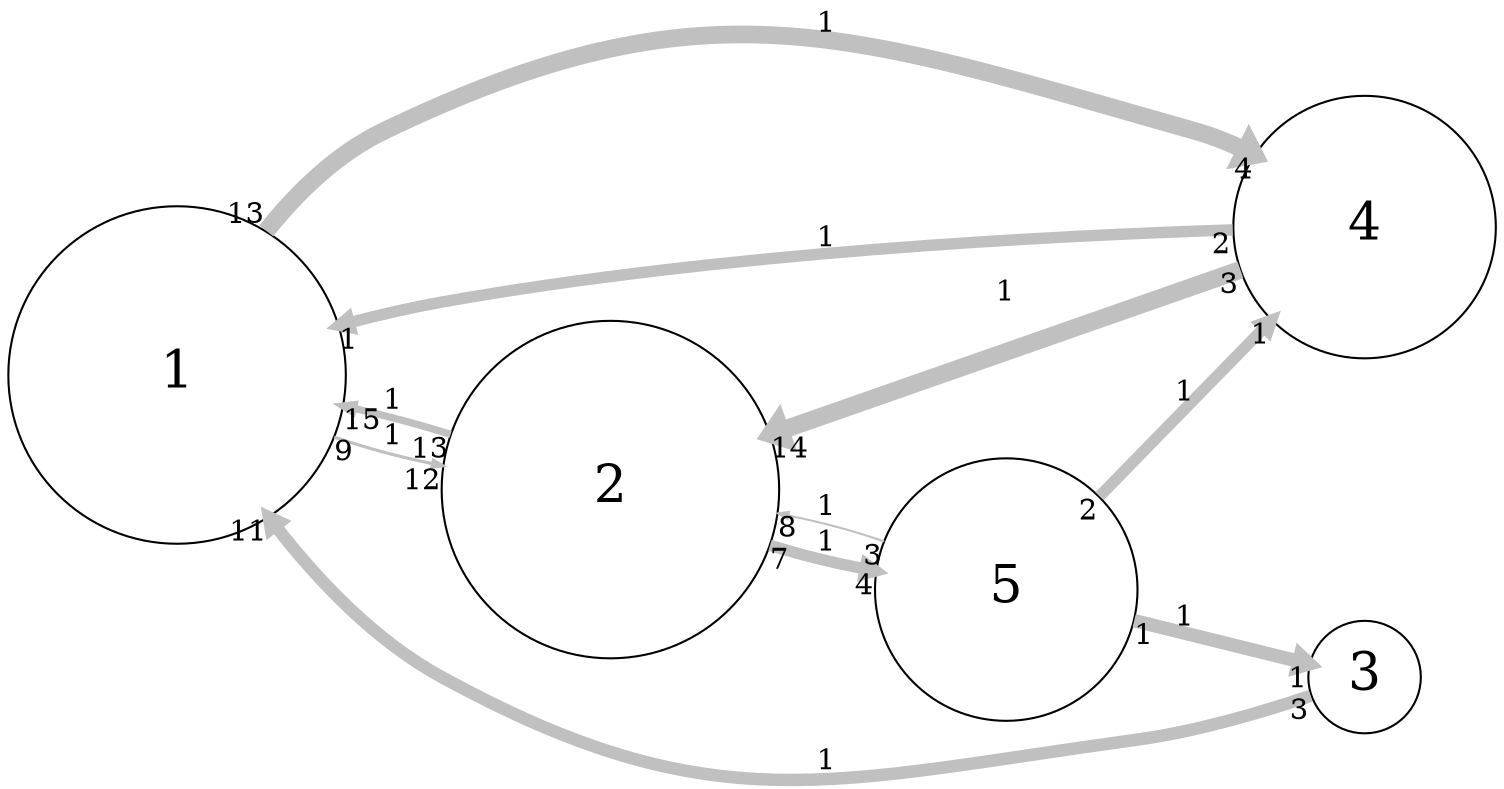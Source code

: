 digraph "" {
	graph [bb="0,0,704.25,369.64",
		overlap=false,
		rankdir=LR,
		ratio=0.5,
		scale=1,
		splines=spline
	];
	node [fontsize=25,
		label="\N",
		shape=circle
	];
	edge [arrowsize=0.5,
		splines=true
	];
	0	[height=2.25,
		label=1,
		pos="81.25,203.14",
		width=2.25];
	1	[height=2.25,
		label=2,
		pos="285.25,148.14",
		width=2.25];
	0 -> 1	[key=0,
		capacity=1,
		color=grey,
		from_pd=8,
		head_lp="197.9,150.61",
		headlabel=12,
		label=1,
		lp="183.25,172.39",
		penwidth=1.5,
		pos="e,204.65,158.86 156.3,172 164.18,169.27 172.14,166.75 179.88,164.64 185.6,163.08 191.54,161.65 197.56,160.34",
		pt=18,
		tail_lp="159.68,163.75",
		taillabel=9,
		to_pd=11];
	3	[height=1.75,
		label=4,
		pos="641.25,266.14",
		width=1.75];
	0 -> 3	[key=0,
		capacity=1,
		color=grey,
		from_pd=12,
		head_lp="584.43,308.54",
		headlabel=4,
		label=1,
		lp="388.25,361.39",
		penwidth=8.5,
		pos="e,587.81,300.29 127.64,270.08 142.27,286.43 159.93,301.87 179.88,311.14 333.34,382.45 397.9,357.56 560.62,311.14 566.06,309.59 571.53,\
307.6 576.92,305.32",
		pt=4,
		tail_lp="134.39,278.33",
		taillabel=13,
		to_pd=3];
	1 -> 0	[key=0,
		capacity=1,
		color=grey,
		from_pd=12,
		head_lp="167.89,195.8",
		headlabel=15,
		label=1,
		lp="183.25,190.39",
		penwidth=3.5,
		pos="e,161.14,187.55 208.31,174.78 201.01,177.04 193.7,179.21 186.62,181.14 181.49,182.54 176.19,183.91 170.83,185.23",
		pt=14,
		tail_lp="201.56,166.53",
		taillabel=13,
		to_pd=14];
	4	[height=1.75,
		label=5,
		pos="472.25,100.14",
		width=1.75];
	1 -> 4	[key=0,
		capacity=1,
		color=grey,
		from_pd=6,
		head_lp="406.24,115.75",
		headlabel=4,
		label=1,
		lp="388.25,121.39",
		penwidth=5.5,
		pos="e,409.61,107.5 361.42,119.33 369.28,116.85 377.19,114.56 384.88,112.64 389.34,111.53 393.96,110.5 398.64,109.56",
		pt=10,
		tail_lp="364.8,127.58",
		taillabel=7,
		to_pd=3];
	3 -> 0	[key=0,
		capacity=1,
		color=grey,
		from_pd=1,
		head_lp="162.16,219.56",
		headlabel=1,
		label=1,
		lp="388.25,267.39",
		penwidth=5.5,
		pos="e,158.79,227.81 578.02,266.33 492.98,265.65 335.97,260.99 204.25,238.14 192.98,236.19 181.26,233.58 169.75,230.68",
		pt=10,
		tail_lp="574.65,258.08",
		taillabel=2,
		to_pd=0];
	3 -> 1	[key=0,
		capacity=1,
		color=grey,
		from_pd=2,
		head_lp="369.38,181.85",
		headlabel=14,
		label=1,
		lp="472.25,238.39",
		penwidth=8.5,
		pos="e,362.63,173.6 580.97,246.38 524.4,227.52 438.5,198.89 374,177.39",
		pt=4,
		tail_lp="577.59,238.13",
		taillabel=3,
		to_pd=13];
	4 -> 1	[key=0,
		capacity=1,
		color=grey,
		from_pd=2,
		head_lp="369.07,143.57",
		headlabel=8,
		label=1,
		lp="388.25,139.39",
		penwidth=1.0,
		pos="e,365.69,135.32 412.91,122.67 405.8,125.04 398.58,127.26 391.62,129.14 385.24,130.87 378.59,132.48 371.87,133.98",
		pt=19,
		tail_lp="416.29,114.42",
		taillabel=3,
		to_pd=7];
	4 -> 3	[key=0,
		capacity=1,
		color=grey,
		from_pd=1,
		head_lp="592.35,213.64",
		headlabel=1,
		label=1,
		lp="557.25,191.39",
		penwidth=5.5,
		pos="e,595.73,221.89 517.56,144.19 539.17,165.67 565.31,191.65 587.9,214.1",
		pt=10,
		tail_lp="514.19,152.44",
		taillabel=2,
		to_pd=0];
	2	[height=0.75,
		label=3,
		pos="641.25,37.14",
		width=0.75];
	4 -> 2	[key=0,
		capacity=1,
		color=grey,
		from_pd=0,
		head_lp="612.26,54.675",
		headlabel=1,
		label=1,
		lp="557.25,77.39",
		penwidth=6.5,
		pos="e,615.64,46.425 531.66,78.106 556.06,68.902 583.6,58.51 604.85,50.495",
		pt=8,
		tail_lp="535.03,69.856",
		taillabel=1,
		to_pd=0];
	2 -> 0	[key=0,
		capacity=1,
		color=grey,
		from_pd=2,
		head_lp="117.32,125.89",
		headlabel=11,
		label=1,
		lp="388.25,19.39",
		penwidth=6.0,
		pos="e,124.07,134.14 614.54,30.987 543.71,15.507 341.95,-18.578 204.25,58.14 175.46,74.182 150.52,99.876 130.82,125.21",
		pt=9,
		tail_lp="611.16,22.737",
		taillabel=3,
		to_pd=10];
}
